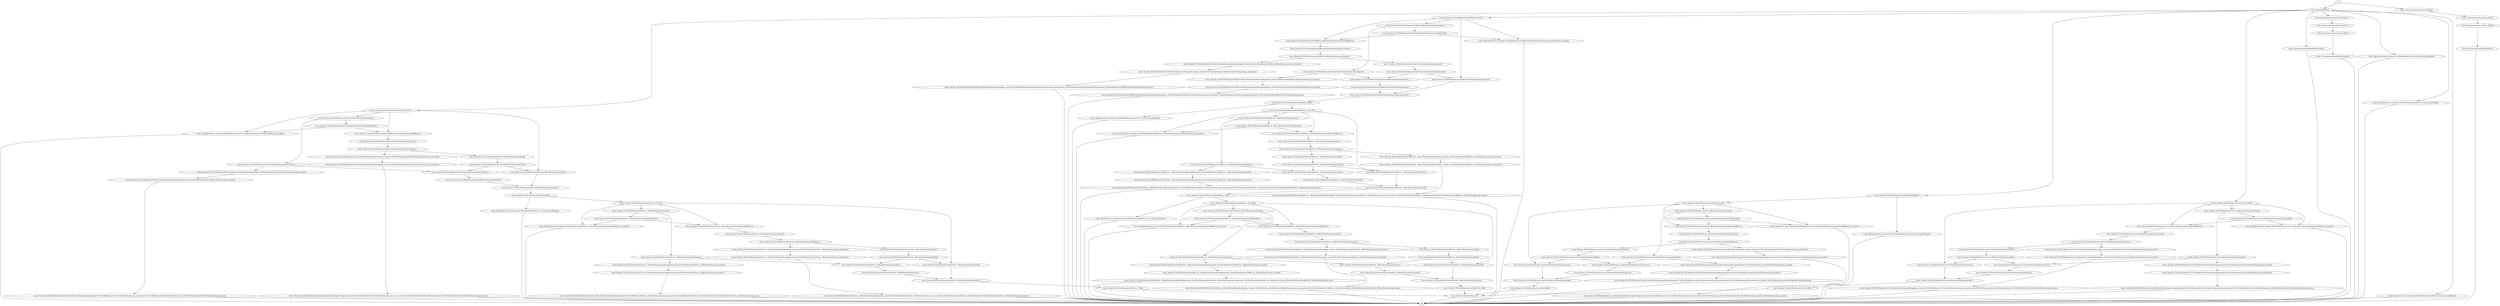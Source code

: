 digraph{
"tower_0/pool2/MaxPool"->"tower_0/mixed_35x35x256a/branch1x1/Conv/Conv2D"
"tower_0/mixed_35x35x256a/branch1x1/Conv/Conv2D"->"tower_0/mixed_35x35x256a/branch1x1/Conv/BatchNorm/moments/mean"
"tower_0/mixed_35x35x256a/branch1x1/Conv/BatchNorm/moments/mean"->"tower_0/mixed_35x35x256a/branch1x1/Conv/BatchNorm/moments/StopGradient"
"tower_0/mixed_35x35x256a/branch1x1/Conv/Conv2D"->"tower_0/mixed_35x35x256a/branch1x1/Conv/BatchNorm/moments/SquaredDifference"
"tower_0/mixed_35x35x256a/branch1x1/Conv/BatchNorm/moments/StopGradient"->"tower_0/mixed_35x35x256a/branch1x1/Conv/BatchNorm/moments/SquaredDifference"
"tower_0/mixed_35x35x256a/branch1x1/Conv/BatchNorm/moments/SquaredDifference"->"tower_0/mixed_35x35x256a/branch1x1/Conv/BatchNorm/moments/variance"
"tower_0/mixed_35x35x256a/branch1x1/Conv/BatchNorm/moments/mean"->"tower_0/mixed_35x35x256a/branch1x1/Conv/BatchNorm/moments/Squeeze"
"tower_0/mixed_35x35x256a/branch1x1/Conv/BatchNorm/moments/variance"->"tower_0/mixed_35x35x256a/branch1x1/Conv/BatchNorm/moments/Squeeze_1"
"tower_0/mixed_35x35x256a/branch1x1/Conv/BatchNorm/moments/Squeeze"->"tower_0/mixed_35x35x256a/branch1x1/Conv/BatchNorm/AssignMovingAvg/mixed_35x35x256a/branch1x1/Conv/BatchNorm/moving_mean/sub"
"tower_0/mixed_35x35x256a/branch1x1/Conv/BatchNorm/AssignMovingAvg/mixed_35x35x256a/branch1x1/Conv/BatchNorm/moving_mean/sub"->"tower_0/mixed_35x35x256a/branch1x1/Conv/BatchNorm/AssignMovingAvg/mixed_35x35x256a/branch1x1/Conv/BatchNorm/moving_mean/mul"
"tower_0/mixed_35x35x256a/branch1x1/Conv/BatchNorm/AssignMovingAvg/mixed_35x35x256a/branch1x1/Conv/BatchNorm/moving_mean/mul"->"tower_0/mixed_35x35x256a/branch1x1/Conv/BatchNorm/AssignMovingAvg/mixed_35x35x256a/branch1x1/Conv/BatchNorm/moving_mean/mixed_35x35x256a/branch1x1/Conv/BatchNorm/mixed_35x35x256a/branch1x1/Conv/BatchNorm/moving_mean"
"tower_0/mixed_35x35x256a/branch1x1/Conv/BatchNorm/moments/Squeeze_1"->"tower_0/mixed_35x35x256a/branch1x1/Conv/BatchNorm/AssignMovingAvg_1/mixed_35x35x256a/branch1x1/Conv/BatchNorm/moving_variance/sub"
"tower_0/mixed_35x35x256a/branch1x1/Conv/BatchNorm/AssignMovingAvg_1/mixed_35x35x256a/branch1x1/Conv/BatchNorm/moving_variance/sub"->"tower_0/mixed_35x35x256a/branch1x1/Conv/BatchNorm/AssignMovingAvg_1/mixed_35x35x256a/branch1x1/Conv/BatchNorm/moving_variance/mul"
"tower_0/mixed_35x35x256a/branch1x1/Conv/BatchNorm/AssignMovingAvg_1/mixed_35x35x256a/branch1x1/Conv/BatchNorm/moving_variance/mul"->"tower_0/mixed_35x35x256a/branch1x1/Conv/BatchNorm/AssignMovingAvg_1/mixed_35x35x256a/branch1x1/Conv/BatchNorm/moving_variance/mixed_35x35x256a/branch1x1/Conv/BatchNorm/mixed_35x35x256a/branch1x1/Conv/BatchNorm/moving_variance"
"tower_0/mixed_35x35x256a/branch1x1/Conv/BatchNorm/moments/Squeeze_1"->"tower_0/mixed_35x35x256a/branch1x1/Conv/BatchNorm/batchnorm/add"
"tower_0/mixed_35x35x256a/branch1x1/Conv/BatchNorm/batchnorm/add"->"tower_0/mixed_35x35x256a/branch1x1/Conv/BatchNorm/batchnorm/Rsqrt"
"tower_0/mixed_35x35x256a/branch1x1/Conv/Conv2D"->"tower_0/mixed_35x35x256a/branch1x1/Conv/BatchNorm/batchnorm/mul"
"tower_0/mixed_35x35x256a/branch1x1/Conv/BatchNorm/batchnorm/Rsqrt"->"tower_0/mixed_35x35x256a/branch1x1/Conv/BatchNorm/batchnorm/mul"
"tower_0/mixed_35x35x256a/branch1x1/Conv/BatchNorm/moments/Squeeze"->"tower_0/mixed_35x35x256a/branch1x1/Conv/BatchNorm/batchnorm/mul_1"
"tower_0/mixed_35x35x256a/branch1x1/Conv/BatchNorm/batchnorm/Rsqrt"->"tower_0/mixed_35x35x256a/branch1x1/Conv/BatchNorm/batchnorm/mul_1"
"tower_0/mixed_35x35x256a/branch1x1/Conv/BatchNorm/batchnorm/mul_1"->"tower_0/mixed_35x35x256a/branch1x1/Conv/BatchNorm/batchnorm/sub"
"tower_0/mixed_35x35x256a/branch1x1/Conv/BatchNorm/batchnorm/mul"->"tower_0/mixed_35x35x256a/branch1x1/Conv/BatchNorm/batchnorm/add_1"
"tower_0/mixed_35x35x256a/branch1x1/Conv/BatchNorm/batchnorm/sub"->"tower_0/mixed_35x35x256a/branch1x1/Conv/BatchNorm/batchnorm/add_1"
"tower_0/mixed_35x35x256a/branch1x1/Conv/BatchNorm/batchnorm/add_1"->"tower_0/mixed_35x35x256a/branch1x1/Conv/Relu"
"tower_0/pool2/MaxPool"->"tower_0/mixed_35x35x256a/branch5x5/Conv/Conv2D"
"tower_0/mixed_35x35x256a/branch5x5/Conv/Conv2D"->"tower_0/mixed_35x35x256a/branch5x5/Conv/BatchNorm/moments/mean"
"tower_0/mixed_35x35x256a/branch5x5/Conv/BatchNorm/moments/mean"->"tower_0/mixed_35x35x256a/branch5x5/Conv/BatchNorm/moments/StopGradient"
"tower_0/mixed_35x35x256a/branch5x5/Conv/Conv2D"->"tower_0/mixed_35x35x256a/branch5x5/Conv/BatchNorm/moments/SquaredDifference"
"tower_0/mixed_35x35x256a/branch5x5/Conv/BatchNorm/moments/StopGradient"->"tower_0/mixed_35x35x256a/branch5x5/Conv/BatchNorm/moments/SquaredDifference"
"tower_0/mixed_35x35x256a/branch5x5/Conv/BatchNorm/moments/SquaredDifference"->"tower_0/mixed_35x35x256a/branch5x5/Conv/BatchNorm/moments/variance"
"tower_0/mixed_35x35x256a/branch5x5/Conv/BatchNorm/moments/mean"->"tower_0/mixed_35x35x256a/branch5x5/Conv/BatchNorm/moments/Squeeze"
"tower_0/mixed_35x35x256a/branch5x5/Conv/BatchNorm/moments/variance"->"tower_0/mixed_35x35x256a/branch5x5/Conv/BatchNorm/moments/Squeeze_1"
"tower_0/mixed_35x35x256a/branch5x5/Conv/BatchNorm/moments/Squeeze"->"tower_0/mixed_35x35x256a/branch5x5/Conv/BatchNorm/AssignMovingAvg/mixed_35x35x256a/branch5x5/Conv/BatchNorm/moving_mean/sub"
"tower_0/mixed_35x35x256a/branch5x5/Conv/BatchNorm/AssignMovingAvg/mixed_35x35x256a/branch5x5/Conv/BatchNorm/moving_mean/sub"->"tower_0/mixed_35x35x256a/branch5x5/Conv/BatchNorm/AssignMovingAvg/mixed_35x35x256a/branch5x5/Conv/BatchNorm/moving_mean/mul"
"tower_0/mixed_35x35x256a/branch5x5/Conv/BatchNorm/AssignMovingAvg/mixed_35x35x256a/branch5x5/Conv/BatchNorm/moving_mean/mul"->"tower_0/mixed_35x35x256a/branch5x5/Conv/BatchNorm/AssignMovingAvg/mixed_35x35x256a/branch5x5/Conv/BatchNorm/moving_mean/mixed_35x35x256a/branch5x5/Conv/BatchNorm/mixed_35x35x256a/branch5x5/Conv/BatchNorm/moving_mean"
"tower_0/mixed_35x35x256a/branch5x5/Conv/BatchNorm/moments/Squeeze_1"->"tower_0/mixed_35x35x256a/branch5x5/Conv/BatchNorm/AssignMovingAvg_1/mixed_35x35x256a/branch5x5/Conv/BatchNorm/moving_variance/sub"
"tower_0/mixed_35x35x256a/branch5x5/Conv/BatchNorm/AssignMovingAvg_1/mixed_35x35x256a/branch5x5/Conv/BatchNorm/moving_variance/sub"->"tower_0/mixed_35x35x256a/branch5x5/Conv/BatchNorm/AssignMovingAvg_1/mixed_35x35x256a/branch5x5/Conv/BatchNorm/moving_variance/mul"
"tower_0/mixed_35x35x256a/branch5x5/Conv/BatchNorm/AssignMovingAvg_1/mixed_35x35x256a/branch5x5/Conv/BatchNorm/moving_variance/mul"->"tower_0/mixed_35x35x256a/branch5x5/Conv/BatchNorm/AssignMovingAvg_1/mixed_35x35x256a/branch5x5/Conv/BatchNorm/moving_variance/mixed_35x35x256a/branch5x5/Conv/BatchNorm/mixed_35x35x256a/branch5x5/Conv/BatchNorm/moving_variance"
"tower_0/mixed_35x35x256a/branch5x5/Conv/BatchNorm/moments/Squeeze_1"->"tower_0/mixed_35x35x256a/branch5x5/Conv/BatchNorm/batchnorm/add"
"tower_0/mixed_35x35x256a/branch5x5/Conv/BatchNorm/batchnorm/add"->"tower_0/mixed_35x35x256a/branch5x5/Conv/BatchNorm/batchnorm/Rsqrt"
"tower_0/mixed_35x35x256a/branch5x5/Conv/Conv2D"->"tower_0/mixed_35x35x256a/branch5x5/Conv/BatchNorm/batchnorm/mul"
"tower_0/mixed_35x35x256a/branch5x5/Conv/BatchNorm/batchnorm/Rsqrt"->"tower_0/mixed_35x35x256a/branch5x5/Conv/BatchNorm/batchnorm/mul"
"tower_0/mixed_35x35x256a/branch5x5/Conv/BatchNorm/moments/Squeeze"->"tower_0/mixed_35x35x256a/branch5x5/Conv/BatchNorm/batchnorm/mul_1"
"tower_0/mixed_35x35x256a/branch5x5/Conv/BatchNorm/batchnorm/Rsqrt"->"tower_0/mixed_35x35x256a/branch5x5/Conv/BatchNorm/batchnorm/mul_1"
"tower_0/mixed_35x35x256a/branch5x5/Conv/BatchNorm/batchnorm/mul_1"->"tower_0/mixed_35x35x256a/branch5x5/Conv/BatchNorm/batchnorm/sub"
"tower_0/mixed_35x35x256a/branch5x5/Conv/BatchNorm/batchnorm/mul"->"tower_0/mixed_35x35x256a/branch5x5/Conv/BatchNorm/batchnorm/add_1"
"tower_0/mixed_35x35x256a/branch5x5/Conv/BatchNorm/batchnorm/sub"->"tower_0/mixed_35x35x256a/branch5x5/Conv/BatchNorm/batchnorm/add_1"
"tower_0/mixed_35x35x256a/branch5x5/Conv/BatchNorm/batchnorm/add_1"->"tower_0/mixed_35x35x256a/branch5x5/Conv/Relu"
"tower_0/mixed_35x35x256a/branch5x5/Conv/Relu"->"tower_0/mixed_35x35x256a/branch5x5/Conv_1/Conv2D"
"tower_0/mixed_35x35x256a/branch5x5/Conv_1/Conv2D"->"tower_0/mixed_35x35x256a/branch5x5/Conv_1/BatchNorm/moments/mean"
"tower_0/mixed_35x35x256a/branch5x5/Conv_1/BatchNorm/moments/mean"->"tower_0/mixed_35x35x256a/branch5x5/Conv_1/BatchNorm/moments/StopGradient"
"tower_0/mixed_35x35x256a/branch5x5/Conv_1/Conv2D"->"tower_0/mixed_35x35x256a/branch5x5/Conv_1/BatchNorm/moments/SquaredDifference"
"tower_0/mixed_35x35x256a/branch5x5/Conv_1/BatchNorm/moments/StopGradient"->"tower_0/mixed_35x35x256a/branch5x5/Conv_1/BatchNorm/moments/SquaredDifference"
"tower_0/mixed_35x35x256a/branch5x5/Conv_1/BatchNorm/moments/SquaredDifference"->"tower_0/mixed_35x35x256a/branch5x5/Conv_1/BatchNorm/moments/variance"
"tower_0/mixed_35x35x256a/branch5x5/Conv_1/BatchNorm/moments/mean"->"tower_0/mixed_35x35x256a/branch5x5/Conv_1/BatchNorm/moments/Squeeze"
"tower_0/mixed_35x35x256a/branch5x5/Conv_1/BatchNorm/moments/variance"->"tower_0/mixed_35x35x256a/branch5x5/Conv_1/BatchNorm/moments/Squeeze_1"
"tower_0/mixed_35x35x256a/branch5x5/Conv_1/BatchNorm/moments/Squeeze"->"tower_0/mixed_35x35x256a/branch5x5/Conv_1/BatchNorm/AssignMovingAvg/mixed_35x35x256a/branch5x5/Conv_1/BatchNorm/moving_mean/sub"
"tower_0/mixed_35x35x256a/branch5x5/Conv_1/BatchNorm/AssignMovingAvg/mixed_35x35x256a/branch5x5/Conv_1/BatchNorm/moving_mean/sub"->"tower_0/mixed_35x35x256a/branch5x5/Conv_1/BatchNorm/AssignMovingAvg/mixed_35x35x256a/branch5x5/Conv_1/BatchNorm/moving_mean/mul"
"tower_0/mixed_35x35x256a/branch5x5/Conv_1/BatchNorm/AssignMovingAvg/mixed_35x35x256a/branch5x5/Conv_1/BatchNorm/moving_mean/mul"->"tower_0/mixed_35x35x256a/branch5x5/Conv_1/BatchNorm/AssignMovingAvg/mixed_35x35x256a/branch5x5/Conv_1/BatchNorm/moving_mean/mixed_35x35x256a/branch5x5/Conv_1/BatchNorm/mixed_35x35x256a/branch5x5/Conv_1/BatchNorm/moving_mean"
"tower_0/mixed_35x35x256a/branch5x5/Conv_1/BatchNorm/moments/Squeeze_1"->"tower_0/mixed_35x35x256a/branch5x5/Conv_1/BatchNorm/AssignMovingAvg_1/mixed_35x35x256a/branch5x5/Conv_1/BatchNorm/moving_variance/sub"
"tower_0/mixed_35x35x256a/branch5x5/Conv_1/BatchNorm/AssignMovingAvg_1/mixed_35x35x256a/branch5x5/Conv_1/BatchNorm/moving_variance/sub"->"tower_0/mixed_35x35x256a/branch5x5/Conv_1/BatchNorm/AssignMovingAvg_1/mixed_35x35x256a/branch5x5/Conv_1/BatchNorm/moving_variance/mul"
"tower_0/mixed_35x35x256a/branch5x5/Conv_1/BatchNorm/AssignMovingAvg_1/mixed_35x35x256a/branch5x5/Conv_1/BatchNorm/moving_variance/mul"->"tower_0/mixed_35x35x256a/branch5x5/Conv_1/BatchNorm/AssignMovingAvg_1/mixed_35x35x256a/branch5x5/Conv_1/BatchNorm/moving_variance/mixed_35x35x256a/branch5x5/Conv_1/BatchNorm/mixed_35x35x256a/branch5x5/Conv_1/BatchNorm/moving_variance"
"tower_0/mixed_35x35x256a/branch5x5/Conv_1/BatchNorm/moments/Squeeze_1"->"tower_0/mixed_35x35x256a/branch5x5/Conv_1/BatchNorm/batchnorm/add"
"tower_0/mixed_35x35x256a/branch5x5/Conv_1/BatchNorm/batchnorm/add"->"tower_0/mixed_35x35x256a/branch5x5/Conv_1/BatchNorm/batchnorm/Rsqrt"
"tower_0/mixed_35x35x256a/branch5x5/Conv_1/Conv2D"->"tower_0/mixed_35x35x256a/branch5x5/Conv_1/BatchNorm/batchnorm/mul"
"tower_0/mixed_35x35x256a/branch5x5/Conv_1/BatchNorm/batchnorm/Rsqrt"->"tower_0/mixed_35x35x256a/branch5x5/Conv_1/BatchNorm/batchnorm/mul"
"tower_0/mixed_35x35x256a/branch5x5/Conv_1/BatchNorm/moments/Squeeze"->"tower_0/mixed_35x35x256a/branch5x5/Conv_1/BatchNorm/batchnorm/mul_1"
"tower_0/mixed_35x35x256a/branch5x5/Conv_1/BatchNorm/batchnorm/Rsqrt"->"tower_0/mixed_35x35x256a/branch5x5/Conv_1/BatchNorm/batchnorm/mul_1"
"tower_0/mixed_35x35x256a/branch5x5/Conv_1/BatchNorm/batchnorm/mul_1"->"tower_0/mixed_35x35x256a/branch5x5/Conv_1/BatchNorm/batchnorm/sub"
"tower_0/mixed_35x35x256a/branch5x5/Conv_1/BatchNorm/batchnorm/mul"->"tower_0/mixed_35x35x256a/branch5x5/Conv_1/BatchNorm/batchnorm/add_1"
"tower_0/mixed_35x35x256a/branch5x5/Conv_1/BatchNorm/batchnorm/sub"->"tower_0/mixed_35x35x256a/branch5x5/Conv_1/BatchNorm/batchnorm/add_1"
"tower_0/mixed_35x35x256a/branch5x5/Conv_1/BatchNorm/batchnorm/add_1"->"tower_0/mixed_35x35x256a/branch5x5/Conv_1/Relu"
"tower_0/pool2/MaxPool"->"tower_0/mixed_35x35x256a/branch3x3dbl/Conv/Conv2D"
"tower_0/mixed_35x35x256a/branch3x3dbl/Conv/Conv2D"->"tower_0/mixed_35x35x256a/branch3x3dbl/Conv/BatchNorm/moments/mean"
"tower_0/mixed_35x35x256a/branch3x3dbl/Conv/BatchNorm/moments/mean"->"tower_0/mixed_35x35x256a/branch3x3dbl/Conv/BatchNorm/moments/StopGradient"
"tower_0/mixed_35x35x256a/branch3x3dbl/Conv/Conv2D"->"tower_0/mixed_35x35x256a/branch3x3dbl/Conv/BatchNorm/moments/SquaredDifference"
"tower_0/mixed_35x35x256a/branch3x3dbl/Conv/BatchNorm/moments/StopGradient"->"tower_0/mixed_35x35x256a/branch3x3dbl/Conv/BatchNorm/moments/SquaredDifference"
"tower_0/mixed_35x35x256a/branch3x3dbl/Conv/BatchNorm/moments/SquaredDifference"->"tower_0/mixed_35x35x256a/branch3x3dbl/Conv/BatchNorm/moments/variance"
"tower_0/mixed_35x35x256a/branch3x3dbl/Conv/BatchNorm/moments/mean"->"tower_0/mixed_35x35x256a/branch3x3dbl/Conv/BatchNorm/moments/Squeeze"
"tower_0/mixed_35x35x256a/branch3x3dbl/Conv/BatchNorm/moments/variance"->"tower_0/mixed_35x35x256a/branch3x3dbl/Conv/BatchNorm/moments/Squeeze_1"
"tower_0/mixed_35x35x256a/branch3x3dbl/Conv/BatchNorm/moments/Squeeze"->"tower_0/mixed_35x35x256a/branch3x3dbl/Conv/BatchNorm/AssignMovingAvg/mixed_35x35x256a/branch3x3dbl/Conv/BatchNorm/moving_mean/sub"
"tower_0/mixed_35x35x256a/branch3x3dbl/Conv/BatchNorm/AssignMovingAvg/mixed_35x35x256a/branch3x3dbl/Conv/BatchNorm/moving_mean/sub"->"tower_0/mixed_35x35x256a/branch3x3dbl/Conv/BatchNorm/AssignMovingAvg/mixed_35x35x256a/branch3x3dbl/Conv/BatchNorm/moving_mean/mul"
"tower_0/mixed_35x35x256a/branch3x3dbl/Conv/BatchNorm/AssignMovingAvg/mixed_35x35x256a/branch3x3dbl/Conv/BatchNorm/moving_mean/mul"->"tower_0/mixed_35x35x256a/branch3x3dbl/Conv/BatchNorm/AssignMovingAvg/mixed_35x35x256a/branch3x3dbl/Conv/BatchNorm/moving_mean/mixed_35x35x256a/branch3x3dbl/Conv/BatchNorm/mixed_35x35x256a/branch3x3dbl/Conv/BatchNorm/moving_mean"
"tower_0/mixed_35x35x256a/branch3x3dbl/Conv/BatchNorm/moments/Squeeze_1"->"tower_0/mixed_35x35x256a/branch3x3dbl/Conv/BatchNorm/AssignMovingAvg_1/mixed_35x35x256a/branch3x3dbl/Conv/BatchNorm/moving_variance/sub"
"tower_0/mixed_35x35x256a/branch3x3dbl/Conv/BatchNorm/AssignMovingAvg_1/mixed_35x35x256a/branch3x3dbl/Conv/BatchNorm/moving_variance/sub"->"tower_0/mixed_35x35x256a/branch3x3dbl/Conv/BatchNorm/AssignMovingAvg_1/mixed_35x35x256a/branch3x3dbl/Conv/BatchNorm/moving_variance/mul"
"tower_0/mixed_35x35x256a/branch3x3dbl/Conv/BatchNorm/AssignMovingAvg_1/mixed_35x35x256a/branch3x3dbl/Conv/BatchNorm/moving_variance/mul"->"tower_0/mixed_35x35x256a/branch3x3dbl/Conv/BatchNorm/AssignMovingAvg_1/mixed_35x35x256a/branch3x3dbl/Conv/BatchNorm/moving_variance/mixed_35x35x256a/branch3x3dbl/Conv/BatchNorm/mixed_35x35x256a/branch3x3dbl/Conv/BatchNorm/moving_variance"
"tower_0/mixed_35x35x256a/branch3x3dbl/Conv/BatchNorm/moments/Squeeze_1"->"tower_0/mixed_35x35x256a/branch3x3dbl/Conv/BatchNorm/batchnorm/add"
"tower_0/mixed_35x35x256a/branch3x3dbl/Conv/BatchNorm/batchnorm/add"->"tower_0/mixed_35x35x256a/branch3x3dbl/Conv/BatchNorm/batchnorm/Rsqrt"
"tower_0/mixed_35x35x256a/branch3x3dbl/Conv/Conv2D"->"tower_0/mixed_35x35x256a/branch3x3dbl/Conv/BatchNorm/batchnorm/mul"
"tower_0/mixed_35x35x256a/branch3x3dbl/Conv/BatchNorm/batchnorm/Rsqrt"->"tower_0/mixed_35x35x256a/branch3x3dbl/Conv/BatchNorm/batchnorm/mul"
"tower_0/mixed_35x35x256a/branch3x3dbl/Conv/BatchNorm/moments/Squeeze"->"tower_0/mixed_35x35x256a/branch3x3dbl/Conv/BatchNorm/batchnorm/mul_1"
"tower_0/mixed_35x35x256a/branch3x3dbl/Conv/BatchNorm/batchnorm/Rsqrt"->"tower_0/mixed_35x35x256a/branch3x3dbl/Conv/BatchNorm/batchnorm/mul_1"
"tower_0/mixed_35x35x256a/branch3x3dbl/Conv/BatchNorm/batchnorm/mul_1"->"tower_0/mixed_35x35x256a/branch3x3dbl/Conv/BatchNorm/batchnorm/sub"
"tower_0/mixed_35x35x256a/branch3x3dbl/Conv/BatchNorm/batchnorm/mul"->"tower_0/mixed_35x35x256a/branch3x3dbl/Conv/BatchNorm/batchnorm/add_1"
"tower_0/mixed_35x35x256a/branch3x3dbl/Conv/BatchNorm/batchnorm/sub"->"tower_0/mixed_35x35x256a/branch3x3dbl/Conv/BatchNorm/batchnorm/add_1"
"tower_0/mixed_35x35x256a/branch3x3dbl/Conv/BatchNorm/batchnorm/add_1"->"tower_0/mixed_35x35x256a/branch3x3dbl/Conv/Relu"
"tower_0/mixed_35x35x256a/branch3x3dbl/Conv/Relu"->"tower_0/mixed_35x35x256a/branch3x3dbl/Conv_1/Conv2D"
"tower_0/mixed_35x35x256a/branch3x3dbl/Conv_1/Conv2D"->"tower_0/mixed_35x35x256a/branch3x3dbl/Conv_1/BatchNorm/moments/mean"
"tower_0/mixed_35x35x256a/branch3x3dbl/Conv_1/BatchNorm/moments/mean"->"tower_0/mixed_35x35x256a/branch3x3dbl/Conv_1/BatchNorm/moments/StopGradient"
"tower_0/mixed_35x35x256a/branch3x3dbl/Conv_1/Conv2D"->"tower_0/mixed_35x35x256a/branch3x3dbl/Conv_1/BatchNorm/moments/SquaredDifference"
"tower_0/mixed_35x35x256a/branch3x3dbl/Conv_1/BatchNorm/moments/StopGradient"->"tower_0/mixed_35x35x256a/branch3x3dbl/Conv_1/BatchNorm/moments/SquaredDifference"
"tower_0/mixed_35x35x256a/branch3x3dbl/Conv_1/BatchNorm/moments/SquaredDifference"->"tower_0/mixed_35x35x256a/branch3x3dbl/Conv_1/BatchNorm/moments/variance"
"tower_0/mixed_35x35x256a/branch3x3dbl/Conv_1/BatchNorm/moments/mean"->"tower_0/mixed_35x35x256a/branch3x3dbl/Conv_1/BatchNorm/moments/Squeeze"
"tower_0/mixed_35x35x256a/branch3x3dbl/Conv_1/BatchNorm/moments/variance"->"tower_0/mixed_35x35x256a/branch3x3dbl/Conv_1/BatchNorm/moments/Squeeze_1"
"tower_0/mixed_35x35x256a/branch3x3dbl/Conv_1/BatchNorm/moments/Squeeze"->"tower_0/mixed_35x35x256a/branch3x3dbl/Conv_1/BatchNorm/AssignMovingAvg/mixed_35x35x256a/branch3x3dbl/Conv_1/BatchNorm/moving_mean/sub"
"tower_0/mixed_35x35x256a/branch3x3dbl/Conv_1/BatchNorm/AssignMovingAvg/mixed_35x35x256a/branch3x3dbl/Conv_1/BatchNorm/moving_mean/sub"->"tower_0/mixed_35x35x256a/branch3x3dbl/Conv_1/BatchNorm/AssignMovingAvg/mixed_35x35x256a/branch3x3dbl/Conv_1/BatchNorm/moving_mean/mul"
"tower_0/mixed_35x35x256a/branch3x3dbl/Conv_1/BatchNorm/AssignMovingAvg/mixed_35x35x256a/branch3x3dbl/Conv_1/BatchNorm/moving_mean/mul"->"tower_0/mixed_35x35x256a/branch3x3dbl/Conv_1/BatchNorm/AssignMovingAvg/mixed_35x35x256a/branch3x3dbl/Conv_1/BatchNorm/moving_mean/mixed_35x35x256a/branch3x3dbl/Conv_1/BatchNorm/mixed_35x35x256a/branch3x3dbl/Conv_1/BatchNorm/moving_mean"
"tower_0/mixed_35x35x256a/branch3x3dbl/Conv_1/BatchNorm/moments/Squeeze_1"->"tower_0/mixed_35x35x256a/branch3x3dbl/Conv_1/BatchNorm/AssignMovingAvg_1/mixed_35x35x256a/branch3x3dbl/Conv_1/BatchNorm/moving_variance/sub"
"tower_0/mixed_35x35x256a/branch3x3dbl/Conv_1/BatchNorm/AssignMovingAvg_1/mixed_35x35x256a/branch3x3dbl/Conv_1/BatchNorm/moving_variance/sub"->"tower_0/mixed_35x35x256a/branch3x3dbl/Conv_1/BatchNorm/AssignMovingAvg_1/mixed_35x35x256a/branch3x3dbl/Conv_1/BatchNorm/moving_variance/mul"
"tower_0/mixed_35x35x256a/branch3x3dbl/Conv_1/BatchNorm/AssignMovingAvg_1/mixed_35x35x256a/branch3x3dbl/Conv_1/BatchNorm/moving_variance/mul"->"tower_0/mixed_35x35x256a/branch3x3dbl/Conv_1/BatchNorm/AssignMovingAvg_1/mixed_35x35x256a/branch3x3dbl/Conv_1/BatchNorm/moving_variance/mixed_35x35x256a/branch3x3dbl/Conv_1/BatchNorm/mixed_35x35x256a/branch3x3dbl/Conv_1/BatchNorm/moving_variance"
"tower_0/mixed_35x35x256a/branch3x3dbl/Conv_1/BatchNorm/moments/Squeeze_1"->"tower_0/mixed_35x35x256a/branch3x3dbl/Conv_1/BatchNorm/batchnorm/add"
"tower_0/mixed_35x35x256a/branch3x3dbl/Conv_1/BatchNorm/batchnorm/add"->"tower_0/mixed_35x35x256a/branch3x3dbl/Conv_1/BatchNorm/batchnorm/Rsqrt"
"tower_0/mixed_35x35x256a/branch3x3dbl/Conv_1/Conv2D"->"tower_0/mixed_35x35x256a/branch3x3dbl/Conv_1/BatchNorm/batchnorm/mul"
"tower_0/mixed_35x35x256a/branch3x3dbl/Conv_1/BatchNorm/batchnorm/Rsqrt"->"tower_0/mixed_35x35x256a/branch3x3dbl/Conv_1/BatchNorm/batchnorm/mul"
"tower_0/mixed_35x35x256a/branch3x3dbl/Conv_1/BatchNorm/moments/Squeeze"->"tower_0/mixed_35x35x256a/branch3x3dbl/Conv_1/BatchNorm/batchnorm/mul_1"
"tower_0/mixed_35x35x256a/branch3x3dbl/Conv_1/BatchNorm/batchnorm/Rsqrt"->"tower_0/mixed_35x35x256a/branch3x3dbl/Conv_1/BatchNorm/batchnorm/mul_1"
"tower_0/mixed_35x35x256a/branch3x3dbl/Conv_1/BatchNorm/batchnorm/mul_1"->"tower_0/mixed_35x35x256a/branch3x3dbl/Conv_1/BatchNorm/batchnorm/sub"
"tower_0/mixed_35x35x256a/branch3x3dbl/Conv_1/BatchNorm/batchnorm/mul"->"tower_0/mixed_35x35x256a/branch3x3dbl/Conv_1/BatchNorm/batchnorm/add_1"
"tower_0/mixed_35x35x256a/branch3x3dbl/Conv_1/BatchNorm/batchnorm/sub"->"tower_0/mixed_35x35x256a/branch3x3dbl/Conv_1/BatchNorm/batchnorm/add_1"
"tower_0/mixed_35x35x256a/branch3x3dbl/Conv_1/BatchNorm/batchnorm/add_1"->"tower_0/mixed_35x35x256a/branch3x3dbl/Conv_1/Relu"
"tower_0/mixed_35x35x256a/branch3x3dbl/Conv_1/Relu"->"tower_0/mixed_35x35x256a/branch3x3dbl/Conv_2/Conv2D"
"tower_0/mixed_35x35x256a/branch3x3dbl/Conv_2/Conv2D"->"tower_0/mixed_35x35x256a/branch3x3dbl/Conv_2/BatchNorm/moments/mean"
"tower_0/mixed_35x35x256a/branch3x3dbl/Conv_2/BatchNorm/moments/mean"->"tower_0/mixed_35x35x256a/branch3x3dbl/Conv_2/BatchNorm/moments/StopGradient"
"tower_0/mixed_35x35x256a/branch3x3dbl/Conv_2/Conv2D"->"tower_0/mixed_35x35x256a/branch3x3dbl/Conv_2/BatchNorm/moments/SquaredDifference"
"tower_0/mixed_35x35x256a/branch3x3dbl/Conv_2/BatchNorm/moments/StopGradient"->"tower_0/mixed_35x35x256a/branch3x3dbl/Conv_2/BatchNorm/moments/SquaredDifference"
"tower_0/mixed_35x35x256a/branch3x3dbl/Conv_2/BatchNorm/moments/SquaredDifference"->"tower_0/mixed_35x35x256a/branch3x3dbl/Conv_2/BatchNorm/moments/variance"
"tower_0/mixed_35x35x256a/branch3x3dbl/Conv_2/BatchNorm/moments/mean"->"tower_0/mixed_35x35x256a/branch3x3dbl/Conv_2/BatchNorm/moments/Squeeze"
"tower_0/mixed_35x35x256a/branch3x3dbl/Conv_2/BatchNorm/moments/variance"->"tower_0/mixed_35x35x256a/branch3x3dbl/Conv_2/BatchNorm/moments/Squeeze_1"
"tower_0/mixed_35x35x256a/branch3x3dbl/Conv_2/BatchNorm/moments/Squeeze"->"tower_0/mixed_35x35x256a/branch3x3dbl/Conv_2/BatchNorm/AssignMovingAvg/mixed_35x35x256a/branch3x3dbl/Conv_2/BatchNorm/moving_mean/sub"
"tower_0/mixed_35x35x256a/branch3x3dbl/Conv_2/BatchNorm/AssignMovingAvg/mixed_35x35x256a/branch3x3dbl/Conv_2/BatchNorm/moving_mean/sub"->"tower_0/mixed_35x35x256a/branch3x3dbl/Conv_2/BatchNorm/AssignMovingAvg/mixed_35x35x256a/branch3x3dbl/Conv_2/BatchNorm/moving_mean/mul"
"tower_0/mixed_35x35x256a/branch3x3dbl/Conv_2/BatchNorm/AssignMovingAvg/mixed_35x35x256a/branch3x3dbl/Conv_2/BatchNorm/moving_mean/mul"->"tower_0/mixed_35x35x256a/branch3x3dbl/Conv_2/BatchNorm/AssignMovingAvg/mixed_35x35x256a/branch3x3dbl/Conv_2/BatchNorm/moving_mean/mixed_35x35x256a/branch3x3dbl/Conv_2/BatchNorm/mixed_35x35x256a/branch3x3dbl/Conv_2/BatchNorm/moving_mean"
"tower_0/mixed_35x35x256a/branch3x3dbl/Conv_2/BatchNorm/moments/Squeeze_1"->"tower_0/mixed_35x35x256a/branch3x3dbl/Conv_2/BatchNorm/AssignMovingAvg_1/mixed_35x35x256a/branch3x3dbl/Conv_2/BatchNorm/moving_variance/sub"
"tower_0/mixed_35x35x256a/branch3x3dbl/Conv_2/BatchNorm/AssignMovingAvg_1/mixed_35x35x256a/branch3x3dbl/Conv_2/BatchNorm/moving_variance/sub"->"tower_0/mixed_35x35x256a/branch3x3dbl/Conv_2/BatchNorm/AssignMovingAvg_1/mixed_35x35x256a/branch3x3dbl/Conv_2/BatchNorm/moving_variance/mul"
"tower_0/mixed_35x35x256a/branch3x3dbl/Conv_2/BatchNorm/AssignMovingAvg_1/mixed_35x35x256a/branch3x3dbl/Conv_2/BatchNorm/moving_variance/mul"->"tower_0/mixed_35x35x256a/branch3x3dbl/Conv_2/BatchNorm/AssignMovingAvg_1/mixed_35x35x256a/branch3x3dbl/Conv_2/BatchNorm/moving_variance/mixed_35x35x256a/branch3x3dbl/Conv_2/BatchNorm/mixed_35x35x256a/branch3x3dbl/Conv_2/BatchNorm/moving_variance"
"tower_0/mixed_35x35x256a/branch3x3dbl/Conv_2/BatchNorm/moments/Squeeze_1"->"tower_0/mixed_35x35x256a/branch3x3dbl/Conv_2/BatchNorm/batchnorm/add"
"tower_0/mixed_35x35x256a/branch3x3dbl/Conv_2/BatchNorm/batchnorm/add"->"tower_0/mixed_35x35x256a/branch3x3dbl/Conv_2/BatchNorm/batchnorm/Rsqrt"
"tower_0/mixed_35x35x256a/branch3x3dbl/Conv_2/Conv2D"->"tower_0/mixed_35x35x256a/branch3x3dbl/Conv_2/BatchNorm/batchnorm/mul"
"tower_0/mixed_35x35x256a/branch3x3dbl/Conv_2/BatchNorm/batchnorm/Rsqrt"->"tower_0/mixed_35x35x256a/branch3x3dbl/Conv_2/BatchNorm/batchnorm/mul"
"tower_0/mixed_35x35x256a/branch3x3dbl/Conv_2/BatchNorm/moments/Squeeze"->"tower_0/mixed_35x35x256a/branch3x3dbl/Conv_2/BatchNorm/batchnorm/mul_1"
"tower_0/mixed_35x35x256a/branch3x3dbl/Conv_2/BatchNorm/batchnorm/Rsqrt"->"tower_0/mixed_35x35x256a/branch3x3dbl/Conv_2/BatchNorm/batchnorm/mul_1"
"tower_0/mixed_35x35x256a/branch3x3dbl/Conv_2/BatchNorm/batchnorm/mul_1"->"tower_0/mixed_35x35x256a/branch3x3dbl/Conv_2/BatchNorm/batchnorm/sub"
"tower_0/mixed_35x35x256a/branch3x3dbl/Conv_2/BatchNorm/batchnorm/mul"->"tower_0/mixed_35x35x256a/branch3x3dbl/Conv_2/BatchNorm/batchnorm/add_1"
"tower_0/mixed_35x35x256a/branch3x3dbl/Conv_2/BatchNorm/batchnorm/sub"->"tower_0/mixed_35x35x256a/branch3x3dbl/Conv_2/BatchNorm/batchnorm/add_1"
"tower_0/mixed_35x35x256a/branch3x3dbl/Conv_2/BatchNorm/batchnorm/add_1"->"tower_0/mixed_35x35x256a/branch3x3dbl/Conv_2/Relu"
"tower_0/pool2/MaxPool"->"tower_0/mixed_35x35x256a/branch_pool/AvgPool/AvgPool"
"tower_0/mixed_35x35x256a/branch_pool/AvgPool/AvgPool"->"tower_0/mixed_35x35x256a/branch_pool/Conv/Conv2D"
"tower_0/mixed_35x35x256a/branch_pool/Conv/Conv2D"->"tower_0/mixed_35x35x256a/branch_pool/Conv/BatchNorm/moments/mean"
"tower_0/mixed_35x35x256a/branch_pool/Conv/BatchNorm/moments/mean"->"tower_0/mixed_35x35x256a/branch_pool/Conv/BatchNorm/moments/StopGradient"
"tower_0/mixed_35x35x256a/branch_pool/Conv/Conv2D"->"tower_0/mixed_35x35x256a/branch_pool/Conv/BatchNorm/moments/SquaredDifference"
"tower_0/mixed_35x35x256a/branch_pool/Conv/BatchNorm/moments/StopGradient"->"tower_0/mixed_35x35x256a/branch_pool/Conv/BatchNorm/moments/SquaredDifference"
"tower_0/mixed_35x35x256a/branch_pool/Conv/BatchNorm/moments/SquaredDifference"->"tower_0/mixed_35x35x256a/branch_pool/Conv/BatchNorm/moments/variance"
"tower_0/mixed_35x35x256a/branch_pool/Conv/BatchNorm/moments/mean"->"tower_0/mixed_35x35x256a/branch_pool/Conv/BatchNorm/moments/Squeeze"
"tower_0/mixed_35x35x256a/branch_pool/Conv/BatchNorm/moments/variance"->"tower_0/mixed_35x35x256a/branch_pool/Conv/BatchNorm/moments/Squeeze_1"
"tower_0/mixed_35x35x256a/branch_pool/Conv/BatchNorm/moments/Squeeze"->"tower_0/mixed_35x35x256a/branch_pool/Conv/BatchNorm/AssignMovingAvg/mixed_35x35x256a/branch_pool/Conv/BatchNorm/moving_mean/sub"
"tower_0/mixed_35x35x256a/branch_pool/Conv/BatchNorm/AssignMovingAvg/mixed_35x35x256a/branch_pool/Conv/BatchNorm/moving_mean/sub"->"tower_0/mixed_35x35x256a/branch_pool/Conv/BatchNorm/AssignMovingAvg/mixed_35x35x256a/branch_pool/Conv/BatchNorm/moving_mean/mul"
"tower_0/mixed_35x35x256a/branch_pool/Conv/BatchNorm/AssignMovingAvg/mixed_35x35x256a/branch_pool/Conv/BatchNorm/moving_mean/mul"->"tower_0/mixed_35x35x256a/branch_pool/Conv/BatchNorm/AssignMovingAvg/mixed_35x35x256a/branch_pool/Conv/BatchNorm/moving_mean/mixed_35x35x256a/branch_pool/Conv/BatchNorm/mixed_35x35x256a/branch_pool/Conv/BatchNorm/moving_mean"
"tower_0/mixed_35x35x256a/branch_pool/Conv/BatchNorm/moments/Squeeze_1"->"tower_0/mixed_35x35x256a/branch_pool/Conv/BatchNorm/AssignMovingAvg_1/mixed_35x35x256a/branch_pool/Conv/BatchNorm/moving_variance/sub"
"tower_0/mixed_35x35x256a/branch_pool/Conv/BatchNorm/AssignMovingAvg_1/mixed_35x35x256a/branch_pool/Conv/BatchNorm/moving_variance/sub"->"tower_0/mixed_35x35x256a/branch_pool/Conv/BatchNorm/AssignMovingAvg_1/mixed_35x35x256a/branch_pool/Conv/BatchNorm/moving_variance/mul"
"tower_0/mixed_35x35x256a/branch_pool/Conv/BatchNorm/AssignMovingAvg_1/mixed_35x35x256a/branch_pool/Conv/BatchNorm/moving_variance/mul"->"tower_0/mixed_35x35x256a/branch_pool/Conv/BatchNorm/AssignMovingAvg_1/mixed_35x35x256a/branch_pool/Conv/BatchNorm/moving_variance/mixed_35x35x256a/branch_pool/Conv/BatchNorm/mixed_35x35x256a/branch_pool/Conv/BatchNorm/moving_variance"
"tower_0/mixed_35x35x256a/branch_pool/Conv/BatchNorm/moments/Squeeze_1"->"tower_0/mixed_35x35x256a/branch_pool/Conv/BatchNorm/batchnorm/add"
"tower_0/mixed_35x35x256a/branch_pool/Conv/BatchNorm/batchnorm/add"->"tower_0/mixed_35x35x256a/branch_pool/Conv/BatchNorm/batchnorm/Rsqrt"
"tower_0/mixed_35x35x256a/branch_pool/Conv/Conv2D"->"tower_0/mixed_35x35x256a/branch_pool/Conv/BatchNorm/batchnorm/mul"
"tower_0/mixed_35x35x256a/branch_pool/Conv/BatchNorm/batchnorm/Rsqrt"->"tower_0/mixed_35x35x256a/branch_pool/Conv/BatchNorm/batchnorm/mul"
"tower_0/mixed_35x35x256a/branch_pool/Conv/BatchNorm/moments/Squeeze"->"tower_0/mixed_35x35x256a/branch_pool/Conv/BatchNorm/batchnorm/mul_1"
"tower_0/mixed_35x35x256a/branch_pool/Conv/BatchNorm/batchnorm/Rsqrt"->"tower_0/mixed_35x35x256a/branch_pool/Conv/BatchNorm/batchnorm/mul_1"
"tower_0/mixed_35x35x256a/branch_pool/Conv/BatchNorm/batchnorm/mul_1"->"tower_0/mixed_35x35x256a/branch_pool/Conv/BatchNorm/batchnorm/sub"
"tower_0/mixed_35x35x256a/branch_pool/Conv/BatchNorm/batchnorm/mul"->"tower_0/mixed_35x35x256a/branch_pool/Conv/BatchNorm/batchnorm/add_1"
"tower_0/mixed_35x35x256a/branch_pool/Conv/BatchNorm/batchnorm/sub"->"tower_0/mixed_35x35x256a/branch_pool/Conv/BatchNorm/batchnorm/add_1"
"tower_0/mixed_35x35x256a/branch_pool/Conv/BatchNorm/batchnorm/add_1"->"tower_0/mixed_35x35x256a/branch_pool/Conv/Relu"
"tower_0/mixed_35x35x256a/branch1x1/Conv/Relu"->"tower_0/mixed_35x35x256a/concat"
"tower_0/mixed_35x35x256a/branch5x5/Conv_1/Relu"->"tower_0/mixed_35x35x256a/concat"
"tower_0/mixed_35x35x256a/branch3x3dbl/Conv_2/Relu"->"tower_0/mixed_35x35x256a/concat"
"tower_0/mixed_35x35x256a/branch_pool/Conv/Relu"->"tower_0/mixed_35x35x256a/concat"
"tower_0/summaries/zero_fraction_5/Equal"->"tower_0/summaries/zero_fraction_5/Cast"
"tower_0/summaries/zero_fraction_5/Cast"->"tower_0/summaries/zero_fraction_5/Mean"
"tower_0/summaries/zero_fraction_5/Mean"->"tower_0/summaries/conv4/Relu/sparsity"
"tower_0/pool2/MaxPool"->"tower_0/summaries/pool2/MaxPool/activations"
"tower_0/pool2/MaxPool"->"tower_0/summaries/zero_fraction_6/Equal"
"tower_0/summaries/zero_fraction_6/Equal"->"tower_0/summaries/zero_fraction_6/Cast"
"tower_0/summaries/zero_fraction_6/Cast"->"tower_0/summaries/zero_fraction_6/Mean"
"tower_0/summaries/zero_fraction_6/Mean"->"tower_0/summaries/pool2/MaxPool/sparsity"
"tower_0/mixed_35x35x256a/branch1x1/Conv/Conv2D"->"tower_0/gradients/tower_0/mixed_35x35x256a/branch1x1/Conv/BatchNorm/moments/SquaredDifference_grad/sub"
"tower_0/mixed_35x35x256a/branch1x1/Conv/BatchNorm/moments/StopGradient"->"tower_0/gradients/tower_0/mixed_35x35x256a/branch1x1/Conv/BatchNorm/moments/SquaredDifference_grad/sub"
"tower_0/mixed_35x35x256a/branch5x5/Conv_1/Conv2D"->"tower_0/gradients/tower_0/mixed_35x35x256a/branch5x5/Conv_1/BatchNorm/moments/SquaredDifference_grad/sub"
"tower_0/mixed_35x35x256a/branch5x5/Conv_1/BatchNorm/moments/StopGradient"->"tower_0/gradients/tower_0/mixed_35x35x256a/branch5x5/Conv_1/BatchNorm/moments/SquaredDifference_grad/sub"
"tower_0/mixed_35x35x256a/branch3x3dbl/Conv_2/Conv2D"->"tower_0/gradients/tower_0/mixed_35x35x256a/branch3x3dbl/Conv_2/BatchNorm/moments/SquaredDifference_grad/sub"
"tower_0/mixed_35x35x256a/branch3x3dbl/Conv_2/BatchNorm/moments/StopGradient"->"tower_0/gradients/tower_0/mixed_35x35x256a/branch3x3dbl/Conv_2/BatchNorm/moments/SquaredDifference_grad/sub"
"tower_0/mixed_35x35x256a/branch_pool/Conv/Conv2D"->"tower_0/gradients/tower_0/mixed_35x35x256a/branch_pool/Conv/BatchNorm/moments/SquaredDifference_grad/sub"
"tower_0/mixed_35x35x256a/branch_pool/Conv/BatchNorm/moments/StopGradient"->"tower_0/gradients/tower_0/mixed_35x35x256a/branch_pool/Conv/BatchNorm/moments/SquaredDifference_grad/sub"
"tower_0/pool2/MaxPool"->"tower_0/gradients/tower_0/mixed_35x35x256a/branch1x1/Conv/Conv2D_grad/ShapeN"
"tower_0/mixed_35x35x256a/branch5x5/Conv/Relu"->"tower_0/gradients/tower_0/mixed_35x35x256a/branch5x5/Conv_1/Conv2D_grad/ShapeN"
"tower_0/mixed_35x35x256a/branch3x3dbl/Conv_1/Relu"->"tower_0/gradients/tower_0/mixed_35x35x256a/branch3x3dbl/Conv_2/Conv2D_grad/ShapeN"
"tower_0/mixed_35x35x256a/branch_pool/AvgPool/AvgPool"->"tower_0/gradients/tower_0/mixed_35x35x256a/branch_pool/Conv/Conv2D_grad/ShapeN"
"tower_0/mixed_35x35x256a/branch5x5/Conv/Conv2D"->"tower_0/gradients/tower_0/mixed_35x35x256a/branch5x5/Conv/BatchNorm/moments/SquaredDifference_grad/sub"
"tower_0/mixed_35x35x256a/branch5x5/Conv/BatchNorm/moments/StopGradient"->"tower_0/gradients/tower_0/mixed_35x35x256a/branch5x5/Conv/BatchNorm/moments/SquaredDifference_grad/sub"
"tower_0/mixed_35x35x256a/branch3x3dbl/Conv_1/Conv2D"->"tower_0/gradients/tower_0/mixed_35x35x256a/branch3x3dbl/Conv_1/BatchNorm/moments/SquaredDifference_grad/sub"
"tower_0/mixed_35x35x256a/branch3x3dbl/Conv_1/BatchNorm/moments/StopGradient"->"tower_0/gradients/tower_0/mixed_35x35x256a/branch3x3dbl/Conv_1/BatchNorm/moments/SquaredDifference_grad/sub"
"tower_0/pool2/MaxPool"->"tower_0/gradients/tower_0/mixed_35x35x256a/branch5x5/Conv/Conv2D_grad/ShapeN"
"tower_0/mixed_35x35x256a/branch3x3dbl/Conv/Relu"->"tower_0/gradients/tower_0/mixed_35x35x256a/branch3x3dbl/Conv_1/Conv2D_grad/ShapeN"
"tower_0/mixed_35x35x256a/branch3x3dbl/Conv/Conv2D"->"tower_0/gradients/tower_0/mixed_35x35x256a/branch3x3dbl/Conv/BatchNorm/moments/SquaredDifference_grad/sub"
"tower_0/mixed_35x35x256a/branch3x3dbl/Conv/BatchNorm/moments/StopGradient"->"tower_0/gradients/tower_0/mixed_35x35x256a/branch3x3dbl/Conv/BatchNorm/moments/SquaredDifference_grad/sub"
"tower_0/pool2/MaxPool"->"tower_0/gradients/tower_0/mixed_35x35x256a/branch3x3dbl/Conv/Conv2D_grad/ShapeN"
"src"->"tower_0/pool2/MaxPool"
"src"->"tower_0/summaries/zero_fraction_5/Equal"
"tower_0/mixed_35x35x256a/branch1x1/Conv/BatchNorm/AssignMovingAvg/mixed_35x35x256a/branch1x1/Conv/BatchNorm/moving_mean/mixed_35x35x256a/branch1x1/Conv/BatchNorm/mixed_35x35x256a/branch1x1/Conv/BatchNorm/moving_mean"->"snk"
"tower_0/mixed_35x35x256a/branch1x1/Conv/BatchNorm/AssignMovingAvg_1/mixed_35x35x256a/branch1x1/Conv/BatchNorm/moving_variance/mixed_35x35x256a/branch1x1/Conv/BatchNorm/mixed_35x35x256a/branch1x1/Conv/BatchNorm/moving_variance"->"snk"
"tower_0/mixed_35x35x256a/branch5x5/Conv/BatchNorm/AssignMovingAvg/mixed_35x35x256a/branch5x5/Conv/BatchNorm/moving_mean/mixed_35x35x256a/branch5x5/Conv/BatchNorm/mixed_35x35x256a/branch5x5/Conv/BatchNorm/moving_mean"->"snk"
"tower_0/mixed_35x35x256a/branch5x5/Conv/BatchNorm/AssignMovingAvg_1/mixed_35x35x256a/branch5x5/Conv/BatchNorm/moving_variance/mixed_35x35x256a/branch5x5/Conv/BatchNorm/mixed_35x35x256a/branch5x5/Conv/BatchNorm/moving_variance"->"snk"
"tower_0/mixed_35x35x256a/branch5x5/Conv_1/BatchNorm/AssignMovingAvg/mixed_35x35x256a/branch5x5/Conv_1/BatchNorm/moving_mean/mixed_35x35x256a/branch5x5/Conv_1/BatchNorm/mixed_35x35x256a/branch5x5/Conv_1/BatchNorm/moving_mean"->"snk"
"tower_0/mixed_35x35x256a/branch5x5/Conv_1/BatchNorm/AssignMovingAvg_1/mixed_35x35x256a/branch5x5/Conv_1/BatchNorm/moving_variance/mixed_35x35x256a/branch5x5/Conv_1/BatchNorm/mixed_35x35x256a/branch5x5/Conv_1/BatchNorm/moving_variance"->"snk"
"tower_0/mixed_35x35x256a/branch3x3dbl/Conv/BatchNorm/AssignMovingAvg/mixed_35x35x256a/branch3x3dbl/Conv/BatchNorm/moving_mean/mixed_35x35x256a/branch3x3dbl/Conv/BatchNorm/mixed_35x35x256a/branch3x3dbl/Conv/BatchNorm/moving_mean"->"snk"
"tower_0/mixed_35x35x256a/branch3x3dbl/Conv/BatchNorm/AssignMovingAvg_1/mixed_35x35x256a/branch3x3dbl/Conv/BatchNorm/moving_variance/mixed_35x35x256a/branch3x3dbl/Conv/BatchNorm/mixed_35x35x256a/branch3x3dbl/Conv/BatchNorm/moving_variance"->"snk"
"tower_0/mixed_35x35x256a/branch3x3dbl/Conv_1/BatchNorm/AssignMovingAvg/mixed_35x35x256a/branch3x3dbl/Conv_1/BatchNorm/moving_mean/mixed_35x35x256a/branch3x3dbl/Conv_1/BatchNorm/mixed_35x35x256a/branch3x3dbl/Conv_1/BatchNorm/moving_mean"->"snk"
"tower_0/mixed_35x35x256a/branch3x3dbl/Conv_1/BatchNorm/AssignMovingAvg_1/mixed_35x35x256a/branch3x3dbl/Conv_1/BatchNorm/moving_variance/mixed_35x35x256a/branch3x3dbl/Conv_1/BatchNorm/mixed_35x35x256a/branch3x3dbl/Conv_1/BatchNorm/moving_variance"->"snk"
"tower_0/mixed_35x35x256a/branch3x3dbl/Conv_2/BatchNorm/AssignMovingAvg/mixed_35x35x256a/branch3x3dbl/Conv_2/BatchNorm/moving_mean/mixed_35x35x256a/branch3x3dbl/Conv_2/BatchNorm/mixed_35x35x256a/branch3x3dbl/Conv_2/BatchNorm/moving_mean"->"snk"
"tower_0/mixed_35x35x256a/branch3x3dbl/Conv_2/BatchNorm/AssignMovingAvg_1/mixed_35x35x256a/branch3x3dbl/Conv_2/BatchNorm/moving_variance/mixed_35x35x256a/branch3x3dbl/Conv_2/BatchNorm/mixed_35x35x256a/branch3x3dbl/Conv_2/BatchNorm/moving_variance"->"snk"
"tower_0/mixed_35x35x256a/branch_pool/Conv/BatchNorm/AssignMovingAvg/mixed_35x35x256a/branch_pool/Conv/BatchNorm/moving_mean/mixed_35x35x256a/branch_pool/Conv/BatchNorm/mixed_35x35x256a/branch_pool/Conv/BatchNorm/moving_mean"->"snk"
"tower_0/mixed_35x35x256a/branch_pool/Conv/BatchNorm/AssignMovingAvg_1/mixed_35x35x256a/branch_pool/Conv/BatchNorm/moving_variance/mixed_35x35x256a/branch_pool/Conv/BatchNorm/mixed_35x35x256a/branch_pool/Conv/BatchNorm/moving_variance"->"snk"
"tower_0/mixed_35x35x256a/concat"->"snk"
"tower_0/summaries/conv4/Relu/sparsity"->"snk"
"tower_0/summaries/pool2/MaxPool/activations"->"snk"
"tower_0/summaries/pool2/MaxPool/sparsity"->"snk"
"tower_0/gradients/tower_0/mixed_35x35x256a/branch1x1/Conv/BatchNorm/moments/SquaredDifference_grad/sub"->"snk"
"tower_0/gradients/tower_0/mixed_35x35x256a/branch5x5/Conv_1/BatchNorm/moments/SquaredDifference_grad/sub"->"snk"
"tower_0/gradients/tower_0/mixed_35x35x256a/branch3x3dbl/Conv_2/BatchNorm/moments/SquaredDifference_grad/sub"->"snk"
"tower_0/gradients/tower_0/mixed_35x35x256a/branch_pool/Conv/BatchNorm/moments/SquaredDifference_grad/sub"->"snk"
"tower_0/gradients/tower_0/mixed_35x35x256a/branch1x1/Conv/Conv2D_grad/ShapeN"->"snk"
"tower_0/gradients/tower_0/mixed_35x35x256a/branch5x5/Conv_1/Conv2D_grad/ShapeN"->"snk"
"tower_0/gradients/tower_0/mixed_35x35x256a/branch3x3dbl/Conv_2/Conv2D_grad/ShapeN"->"snk"
"tower_0/gradients/tower_0/mixed_35x35x256a/branch_pool/Conv/Conv2D_grad/ShapeN"->"snk"
"tower_0/gradients/tower_0/mixed_35x35x256a/branch5x5/Conv/BatchNorm/moments/SquaredDifference_grad/sub"->"snk"
"tower_0/gradients/tower_0/mixed_35x35x256a/branch3x3dbl/Conv_1/BatchNorm/moments/SquaredDifference_grad/sub"->"snk"
"tower_0/gradients/tower_0/mixed_35x35x256a/branch5x5/Conv/Conv2D_grad/ShapeN"->"snk"
"tower_0/gradients/tower_0/mixed_35x35x256a/branch3x3dbl/Conv_1/Conv2D_grad/ShapeN"->"snk"
"tower_0/gradients/tower_0/mixed_35x35x256a/branch3x3dbl/Conv/BatchNorm/moments/SquaredDifference_grad/sub"->"snk"
"tower_0/gradients/tower_0/mixed_35x35x256a/branch3x3dbl/Conv/Conv2D_grad/ShapeN"->"snk"
}